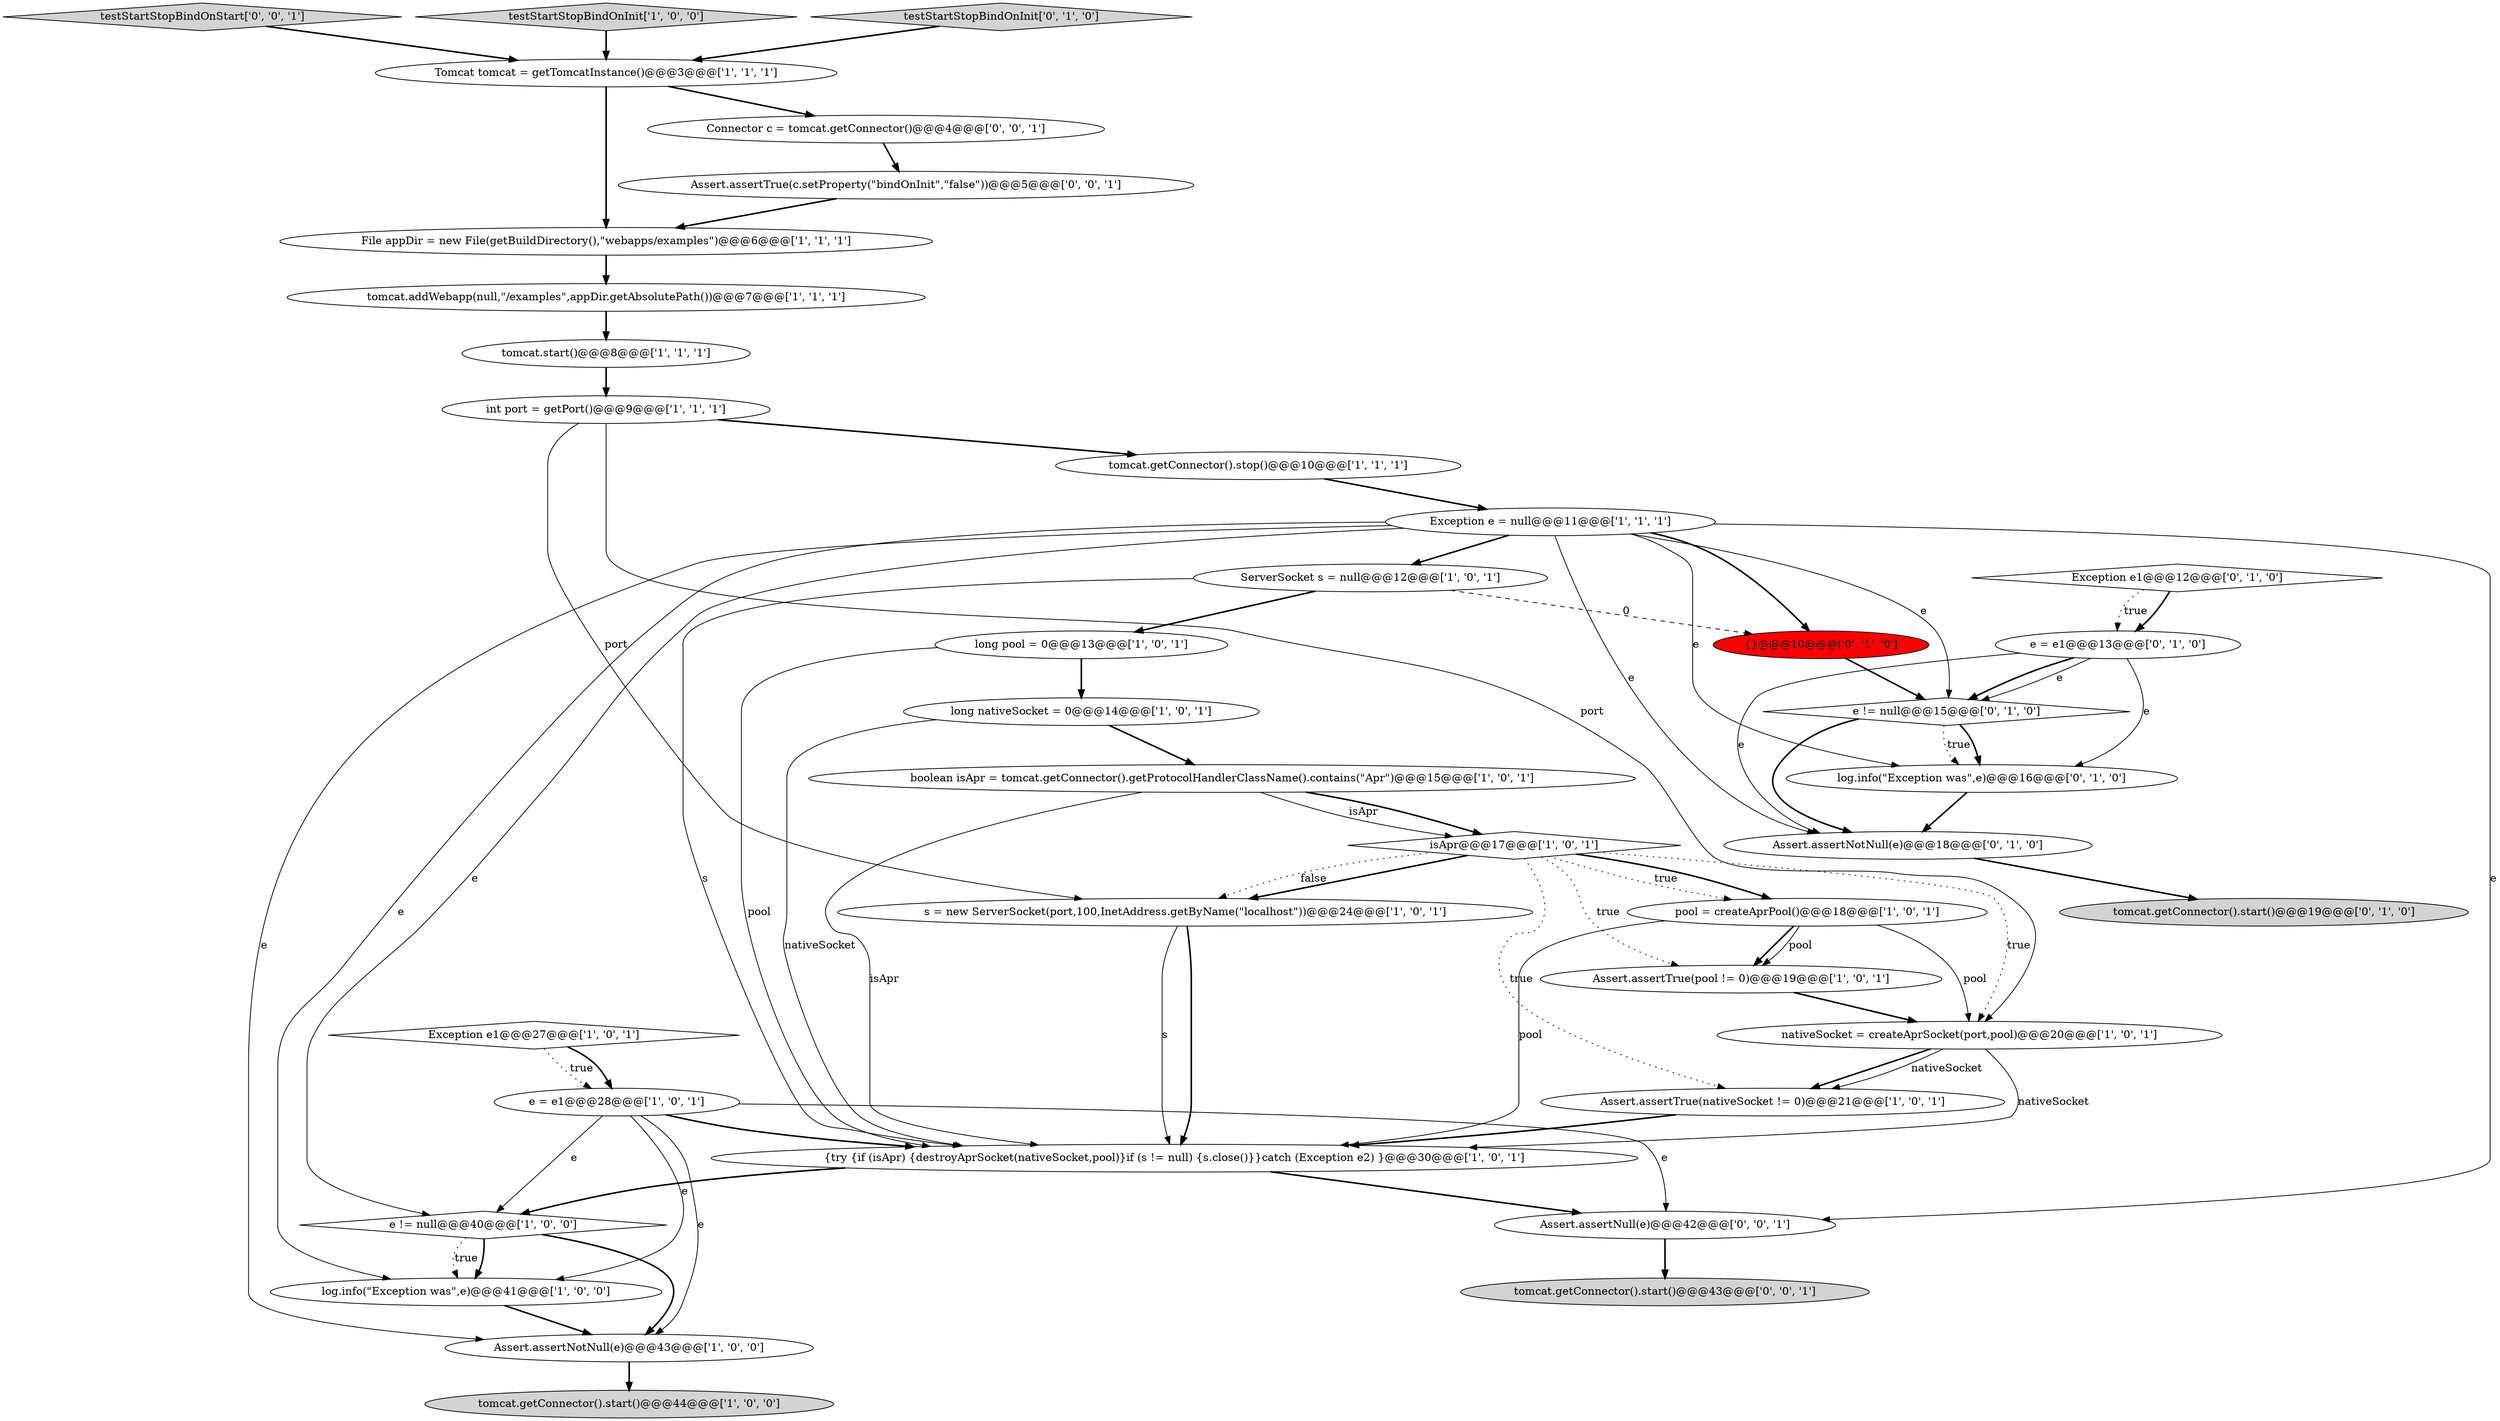 digraph {
9 [style = filled, label = "tomcat.getConnector().stop()@@@10@@@['1', '1', '1']", fillcolor = white, shape = ellipse image = "AAA0AAABBB1BBB"];
11 [style = filled, label = "isApr@@@17@@@['1', '0', '1']", fillcolor = white, shape = diamond image = "AAA0AAABBB1BBB"];
15 [style = filled, label = "pool = createAprPool()@@@18@@@['1', '0', '1']", fillcolor = white, shape = ellipse image = "AAA0AAABBB1BBB"];
13 [style = filled, label = "e = e1@@@28@@@['1', '0', '1']", fillcolor = white, shape = ellipse image = "AAA0AAABBB1BBB"];
33 [style = filled, label = "testStartStopBindOnStart['0', '0', '1']", fillcolor = lightgray, shape = diamond image = "AAA0AAABBB3BBB"];
2 [style = filled, label = "Exception e1@@@27@@@['1', '0', '1']", fillcolor = white, shape = diamond image = "AAA0AAABBB1BBB"];
21 [style = filled, label = "long nativeSocket = 0@@@14@@@['1', '0', '1']", fillcolor = white, shape = ellipse image = "AAA0AAABBB1BBB"];
6 [style = filled, label = "boolean isApr = tomcat.getConnector().getProtocolHandlerClassName().contains(\"Apr\")@@@15@@@['1', '0', '1']", fillcolor = white, shape = ellipse image = "AAA0AAABBB1BBB"];
28 [style = filled, label = "e = e1@@@13@@@['0', '1', '0']", fillcolor = white, shape = ellipse image = "AAA0AAABBB2BBB"];
5 [style = filled, label = "e != null@@@40@@@['1', '0', '0']", fillcolor = white, shape = diamond image = "AAA0AAABBB1BBB"];
36 [style = filled, label = "Assert.assertNull(e)@@@42@@@['0', '0', '1']", fillcolor = white, shape = ellipse image = "AAA0AAABBB3BBB"];
1 [style = filled, label = "s = new ServerSocket(port,100,InetAddress.getByName(\"localhost\"))@@@24@@@['1', '0', '1']", fillcolor = white, shape = ellipse image = "AAA0AAABBB1BBB"];
14 [style = filled, label = "tomcat.start()@@@8@@@['1', '1', '1']", fillcolor = white, shape = ellipse image = "AAA0AAABBB1BBB"];
27 [style = filled, label = "tomcat.getConnector().start()@@@19@@@['0', '1', '0']", fillcolor = lightgray, shape = ellipse image = "AAA0AAABBB2BBB"];
8 [style = filled, label = "nativeSocket = createAprSocket(port,pool)@@@20@@@['1', '0', '1']", fillcolor = white, shape = ellipse image = "AAA0AAABBB1BBB"];
10 [style = filled, label = "Exception e = null@@@11@@@['1', '1', '1']", fillcolor = white, shape = ellipse image = "AAA0AAABBB1BBB"];
32 [style = filled, label = "log.info(\"Exception was\",e)@@@16@@@['0', '1', '0']", fillcolor = white, shape = ellipse image = "AAA0AAABBB2BBB"];
17 [style = filled, label = "Tomcat tomcat = getTomcatInstance()@@@3@@@['1', '1', '1']", fillcolor = white, shape = ellipse image = "AAA0AAABBB1BBB"];
0 [style = filled, label = "Assert.assertTrue(nativeSocket != 0)@@@21@@@['1', '0', '1']", fillcolor = white, shape = ellipse image = "AAA0AAABBB1BBB"];
34 [style = filled, label = "tomcat.getConnector().start()@@@43@@@['0', '0', '1']", fillcolor = lightgray, shape = ellipse image = "AAA0AAABBB3BBB"];
30 [style = filled, label = "Assert.assertNotNull(e)@@@18@@@['0', '1', '0']", fillcolor = white, shape = ellipse image = "AAA0AAABBB2BBB"];
18 [style = filled, label = "File appDir = new File(getBuildDirectory(),\"webapps/examples\")@@@6@@@['1', '1', '1']", fillcolor = white, shape = ellipse image = "AAA0AAABBB1BBB"];
37 [style = filled, label = "Connector c = tomcat.getConnector()@@@4@@@['0', '0', '1']", fillcolor = white, shape = ellipse image = "AAA0AAABBB3BBB"];
22 [style = filled, label = "int port = getPort()@@@9@@@['1', '1', '1']", fillcolor = white, shape = ellipse image = "AAA0AAABBB1BBB"];
12 [style = filled, label = "ServerSocket s = null@@@12@@@['1', '0', '1']", fillcolor = white, shape = ellipse image = "AAA0AAABBB1BBB"];
4 [style = filled, label = "tomcat.getConnector().start()@@@44@@@['1', '0', '0']", fillcolor = lightgray, shape = ellipse image = "AAA0AAABBB1BBB"];
3 [style = filled, label = "Assert.assertNotNull(e)@@@43@@@['1', '0', '0']", fillcolor = white, shape = ellipse image = "AAA0AAABBB1BBB"];
20 [style = filled, label = "log.info(\"Exception was\",e)@@@41@@@['1', '0', '0']", fillcolor = white, shape = ellipse image = "AAA0AAABBB1BBB"];
23 [style = filled, label = "Assert.assertTrue(pool != 0)@@@19@@@['1', '0', '1']", fillcolor = white, shape = ellipse image = "AAA0AAABBB1BBB"];
24 [style = filled, label = "tomcat.addWebapp(null,\"/examples\",appDir.getAbsolutePath())@@@7@@@['1', '1', '1']", fillcolor = white, shape = ellipse image = "AAA0AAABBB1BBB"];
35 [style = filled, label = "Assert.assertTrue(c.setProperty(\"bindOnInit\",\"false\"))@@@5@@@['0', '0', '1']", fillcolor = white, shape = ellipse image = "AAA0AAABBB3BBB"];
7 [style = filled, label = "testStartStopBindOnInit['1', '0', '0']", fillcolor = lightgray, shape = diamond image = "AAA0AAABBB1BBB"];
29 [style = filled, label = "Exception e1@@@12@@@['0', '1', '0']", fillcolor = white, shape = diamond image = "AAA0AAABBB2BBB"];
16 [style = filled, label = "long pool = 0@@@13@@@['1', '0', '1']", fillcolor = white, shape = ellipse image = "AAA0AAABBB1BBB"];
25 [style = filled, label = "e != null@@@15@@@['0', '1', '0']", fillcolor = white, shape = diamond image = "AAA0AAABBB2BBB"];
19 [style = filled, label = "{try {if (isApr) {destroyAprSocket(nativeSocket,pool)}if (s != null) {s.close()}}catch (Exception e2) }@@@30@@@['1', '0', '1']", fillcolor = white, shape = ellipse image = "AAA0AAABBB1BBB"];
26 [style = filled, label = "{}@@@10@@@['0', '1', '0']", fillcolor = red, shape = ellipse image = "AAA1AAABBB2BBB"];
31 [style = filled, label = "testStartStopBindOnInit['0', '1', '0']", fillcolor = lightgray, shape = diamond image = "AAA0AAABBB2BBB"];
5->3 [style = bold, label=""];
15->23 [style = bold, label=""];
25->32 [style = dotted, label="true"];
18->24 [style = bold, label=""];
8->19 [style = solid, label="nativeSocket"];
10->36 [style = solid, label="e"];
7->17 [style = bold, label=""];
35->18 [style = bold, label=""];
21->6 [style = bold, label=""];
5->20 [style = bold, label=""];
11->1 [style = bold, label=""];
0->19 [style = bold, label=""];
12->19 [style = solid, label="s"];
25->30 [style = bold, label=""];
10->5 [style = solid, label="e"];
26->25 [style = bold, label=""];
22->9 [style = bold, label=""];
30->27 [style = bold, label=""];
13->20 [style = solid, label="e"];
14->22 [style = bold, label=""];
25->32 [style = bold, label=""];
10->25 [style = solid, label="e"];
11->23 [style = dotted, label="true"];
11->1 [style = dotted, label="false"];
16->19 [style = solid, label="pool"];
28->30 [style = solid, label="e"];
10->30 [style = solid, label="e"];
10->26 [style = bold, label=""];
19->36 [style = bold, label=""];
12->16 [style = bold, label=""];
20->3 [style = bold, label=""];
10->3 [style = solid, label="e"];
9->10 [style = bold, label=""];
6->19 [style = solid, label="isApr"];
23->8 [style = bold, label=""];
2->13 [style = dotted, label="true"];
32->30 [style = bold, label=""];
17->37 [style = bold, label=""];
3->4 [style = bold, label=""];
11->15 [style = bold, label=""];
13->3 [style = solid, label="e"];
24->14 [style = bold, label=""];
2->13 [style = bold, label=""];
21->19 [style = solid, label="nativeSocket"];
29->28 [style = bold, label=""];
8->0 [style = bold, label=""];
1->19 [style = solid, label="s"];
19->5 [style = bold, label=""];
12->26 [style = dashed, label="0"];
6->11 [style = solid, label="isApr"];
28->25 [style = solid, label="e"];
13->19 [style = bold, label=""];
10->20 [style = solid, label="e"];
29->28 [style = dotted, label="true"];
10->12 [style = bold, label=""];
16->21 [style = bold, label=""];
6->11 [style = bold, label=""];
11->0 [style = dotted, label="true"];
10->32 [style = solid, label="e"];
28->25 [style = bold, label=""];
5->20 [style = dotted, label="true"];
13->5 [style = solid, label="e"];
22->1 [style = solid, label="port"];
11->8 [style = dotted, label="true"];
22->8 [style = solid, label="port"];
37->35 [style = bold, label=""];
31->17 [style = bold, label=""];
13->36 [style = solid, label="e"];
1->19 [style = bold, label=""];
15->23 [style = solid, label="pool"];
8->0 [style = solid, label="nativeSocket"];
11->15 [style = dotted, label="true"];
28->32 [style = solid, label="e"];
15->19 [style = solid, label="pool"];
36->34 [style = bold, label=""];
17->18 [style = bold, label=""];
15->8 [style = solid, label="pool"];
33->17 [style = bold, label=""];
}
